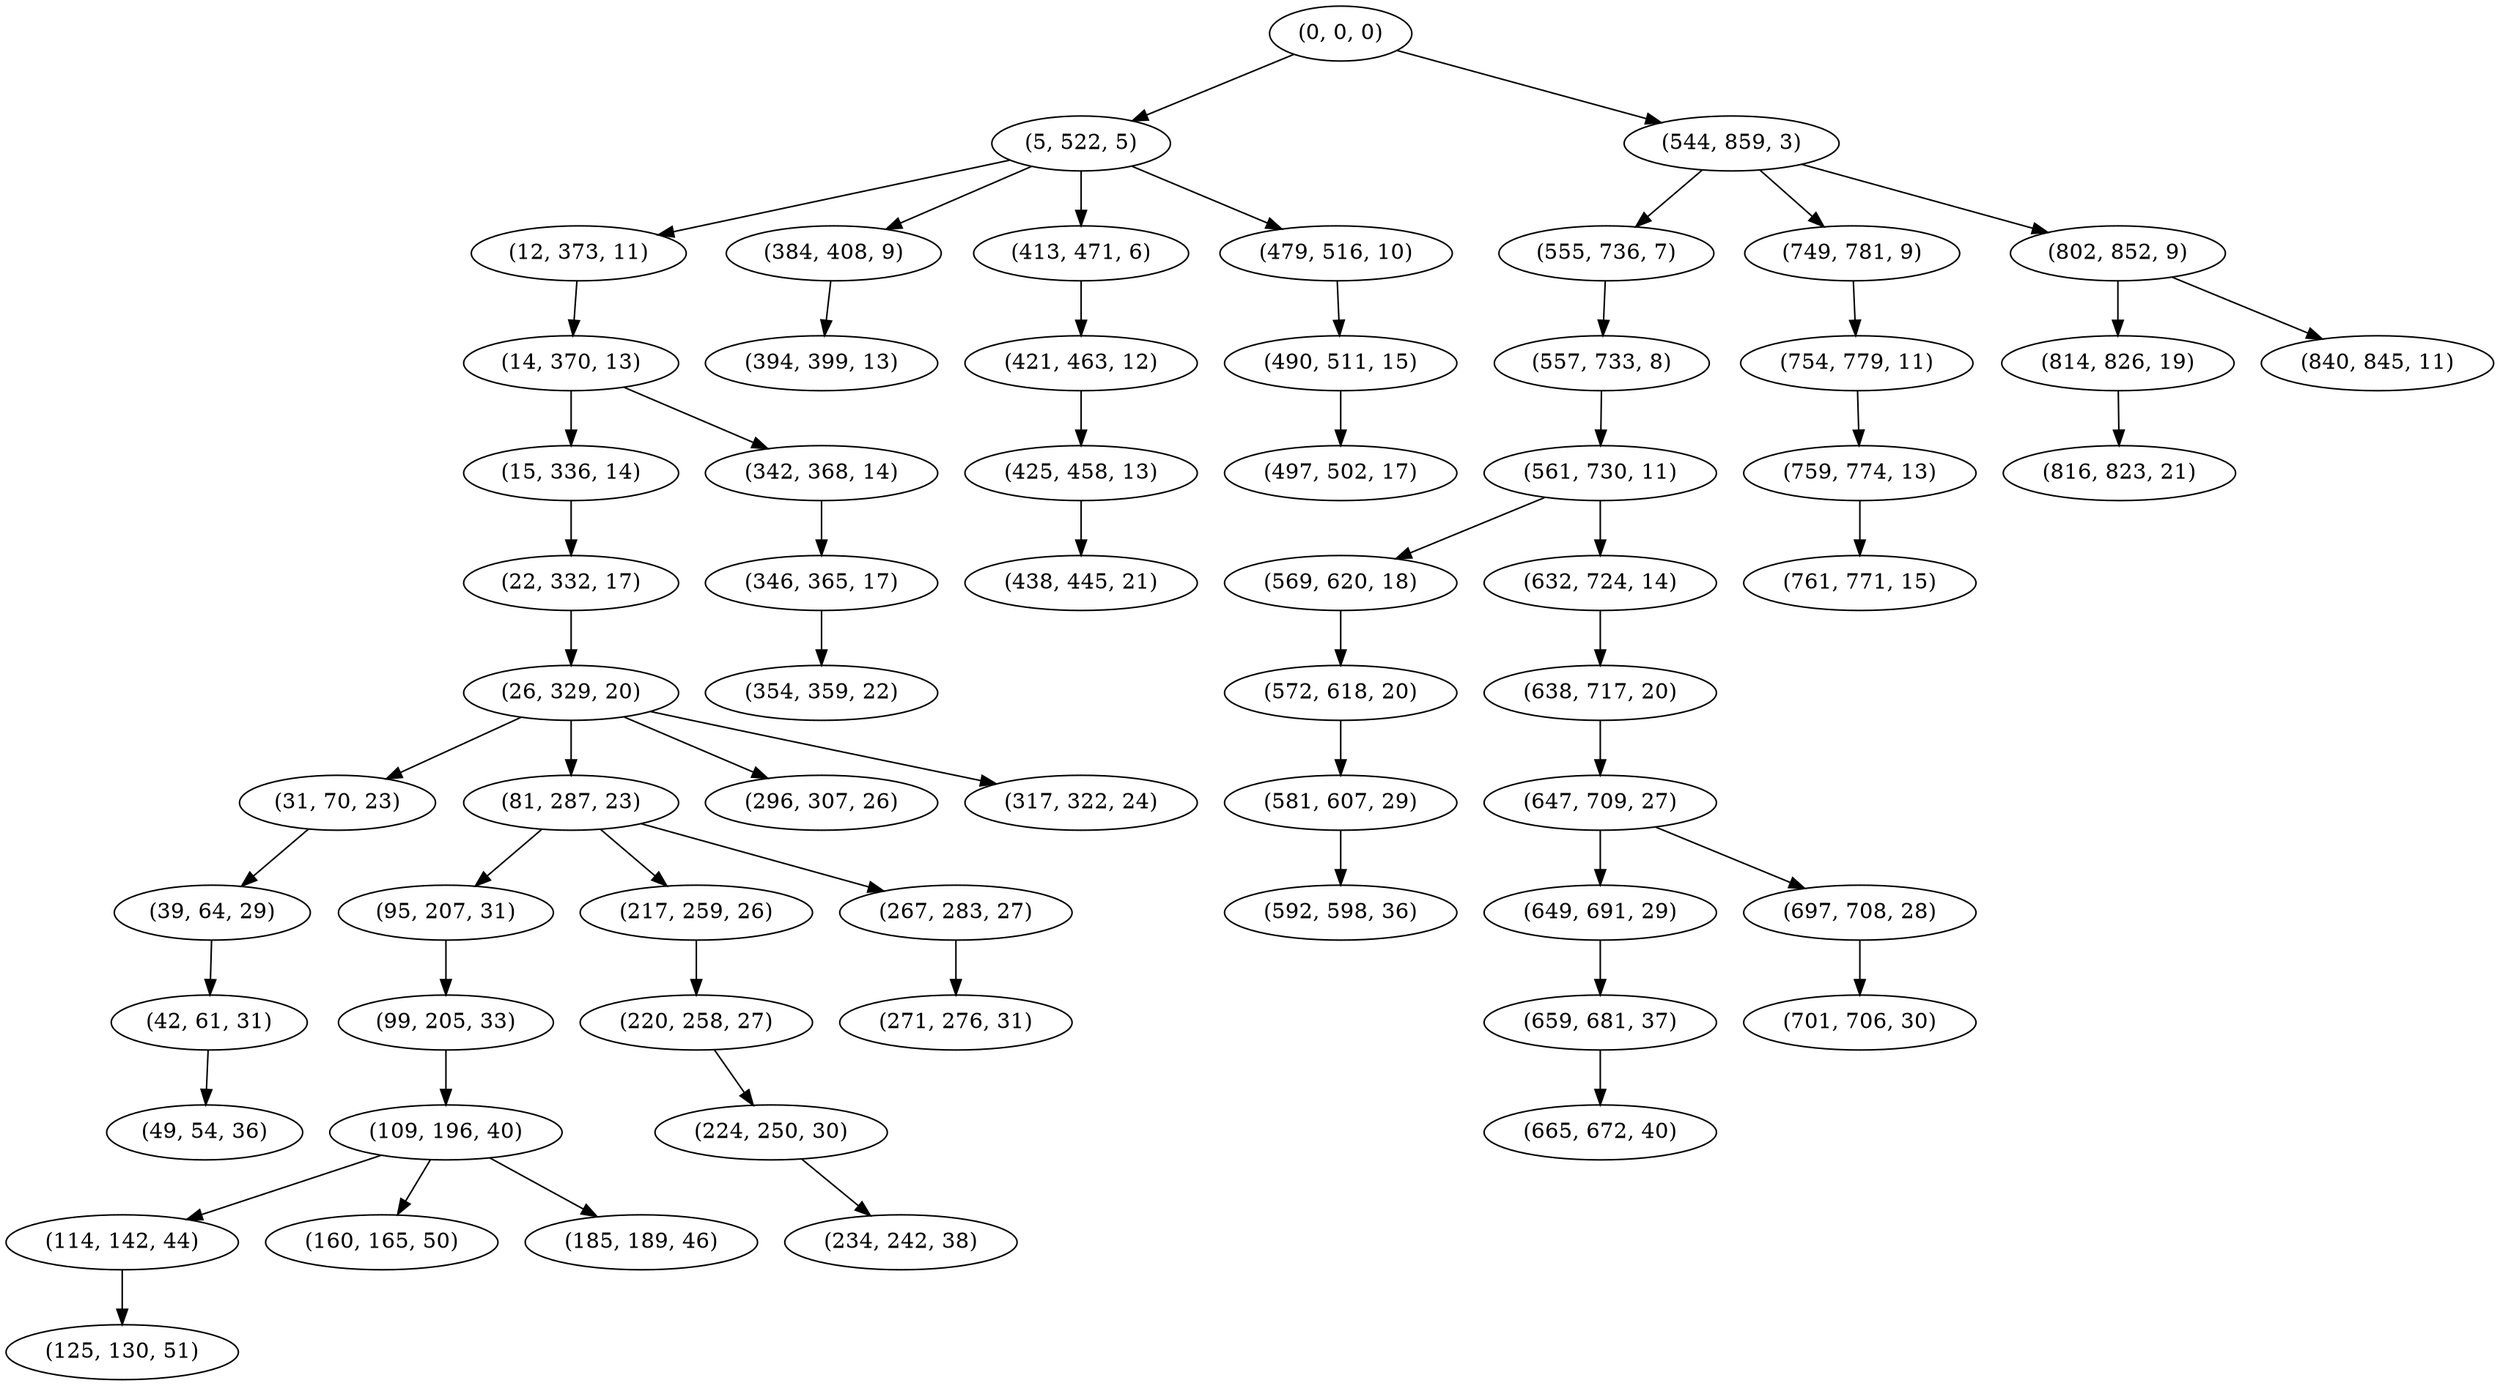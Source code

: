 digraph tree {
    "(0, 0, 0)";
    "(5, 522, 5)";
    "(12, 373, 11)";
    "(14, 370, 13)";
    "(15, 336, 14)";
    "(22, 332, 17)";
    "(26, 329, 20)";
    "(31, 70, 23)";
    "(39, 64, 29)";
    "(42, 61, 31)";
    "(49, 54, 36)";
    "(81, 287, 23)";
    "(95, 207, 31)";
    "(99, 205, 33)";
    "(109, 196, 40)";
    "(114, 142, 44)";
    "(125, 130, 51)";
    "(160, 165, 50)";
    "(185, 189, 46)";
    "(217, 259, 26)";
    "(220, 258, 27)";
    "(224, 250, 30)";
    "(234, 242, 38)";
    "(267, 283, 27)";
    "(271, 276, 31)";
    "(296, 307, 26)";
    "(317, 322, 24)";
    "(342, 368, 14)";
    "(346, 365, 17)";
    "(354, 359, 22)";
    "(384, 408, 9)";
    "(394, 399, 13)";
    "(413, 471, 6)";
    "(421, 463, 12)";
    "(425, 458, 13)";
    "(438, 445, 21)";
    "(479, 516, 10)";
    "(490, 511, 15)";
    "(497, 502, 17)";
    "(544, 859, 3)";
    "(555, 736, 7)";
    "(557, 733, 8)";
    "(561, 730, 11)";
    "(569, 620, 18)";
    "(572, 618, 20)";
    "(581, 607, 29)";
    "(592, 598, 36)";
    "(632, 724, 14)";
    "(638, 717, 20)";
    "(647, 709, 27)";
    "(649, 691, 29)";
    "(659, 681, 37)";
    "(665, 672, 40)";
    "(697, 708, 28)";
    "(701, 706, 30)";
    "(749, 781, 9)";
    "(754, 779, 11)";
    "(759, 774, 13)";
    "(761, 771, 15)";
    "(802, 852, 9)";
    "(814, 826, 19)";
    "(816, 823, 21)";
    "(840, 845, 11)";
    "(0, 0, 0)" -> "(5, 522, 5)";
    "(0, 0, 0)" -> "(544, 859, 3)";
    "(5, 522, 5)" -> "(12, 373, 11)";
    "(5, 522, 5)" -> "(384, 408, 9)";
    "(5, 522, 5)" -> "(413, 471, 6)";
    "(5, 522, 5)" -> "(479, 516, 10)";
    "(12, 373, 11)" -> "(14, 370, 13)";
    "(14, 370, 13)" -> "(15, 336, 14)";
    "(14, 370, 13)" -> "(342, 368, 14)";
    "(15, 336, 14)" -> "(22, 332, 17)";
    "(22, 332, 17)" -> "(26, 329, 20)";
    "(26, 329, 20)" -> "(31, 70, 23)";
    "(26, 329, 20)" -> "(81, 287, 23)";
    "(26, 329, 20)" -> "(296, 307, 26)";
    "(26, 329, 20)" -> "(317, 322, 24)";
    "(31, 70, 23)" -> "(39, 64, 29)";
    "(39, 64, 29)" -> "(42, 61, 31)";
    "(42, 61, 31)" -> "(49, 54, 36)";
    "(81, 287, 23)" -> "(95, 207, 31)";
    "(81, 287, 23)" -> "(217, 259, 26)";
    "(81, 287, 23)" -> "(267, 283, 27)";
    "(95, 207, 31)" -> "(99, 205, 33)";
    "(99, 205, 33)" -> "(109, 196, 40)";
    "(109, 196, 40)" -> "(114, 142, 44)";
    "(109, 196, 40)" -> "(160, 165, 50)";
    "(109, 196, 40)" -> "(185, 189, 46)";
    "(114, 142, 44)" -> "(125, 130, 51)";
    "(217, 259, 26)" -> "(220, 258, 27)";
    "(220, 258, 27)" -> "(224, 250, 30)";
    "(224, 250, 30)" -> "(234, 242, 38)";
    "(267, 283, 27)" -> "(271, 276, 31)";
    "(342, 368, 14)" -> "(346, 365, 17)";
    "(346, 365, 17)" -> "(354, 359, 22)";
    "(384, 408, 9)" -> "(394, 399, 13)";
    "(413, 471, 6)" -> "(421, 463, 12)";
    "(421, 463, 12)" -> "(425, 458, 13)";
    "(425, 458, 13)" -> "(438, 445, 21)";
    "(479, 516, 10)" -> "(490, 511, 15)";
    "(490, 511, 15)" -> "(497, 502, 17)";
    "(544, 859, 3)" -> "(555, 736, 7)";
    "(544, 859, 3)" -> "(749, 781, 9)";
    "(544, 859, 3)" -> "(802, 852, 9)";
    "(555, 736, 7)" -> "(557, 733, 8)";
    "(557, 733, 8)" -> "(561, 730, 11)";
    "(561, 730, 11)" -> "(569, 620, 18)";
    "(561, 730, 11)" -> "(632, 724, 14)";
    "(569, 620, 18)" -> "(572, 618, 20)";
    "(572, 618, 20)" -> "(581, 607, 29)";
    "(581, 607, 29)" -> "(592, 598, 36)";
    "(632, 724, 14)" -> "(638, 717, 20)";
    "(638, 717, 20)" -> "(647, 709, 27)";
    "(647, 709, 27)" -> "(649, 691, 29)";
    "(647, 709, 27)" -> "(697, 708, 28)";
    "(649, 691, 29)" -> "(659, 681, 37)";
    "(659, 681, 37)" -> "(665, 672, 40)";
    "(697, 708, 28)" -> "(701, 706, 30)";
    "(749, 781, 9)" -> "(754, 779, 11)";
    "(754, 779, 11)" -> "(759, 774, 13)";
    "(759, 774, 13)" -> "(761, 771, 15)";
    "(802, 852, 9)" -> "(814, 826, 19)";
    "(802, 852, 9)" -> "(840, 845, 11)";
    "(814, 826, 19)" -> "(816, 823, 21)";
}
